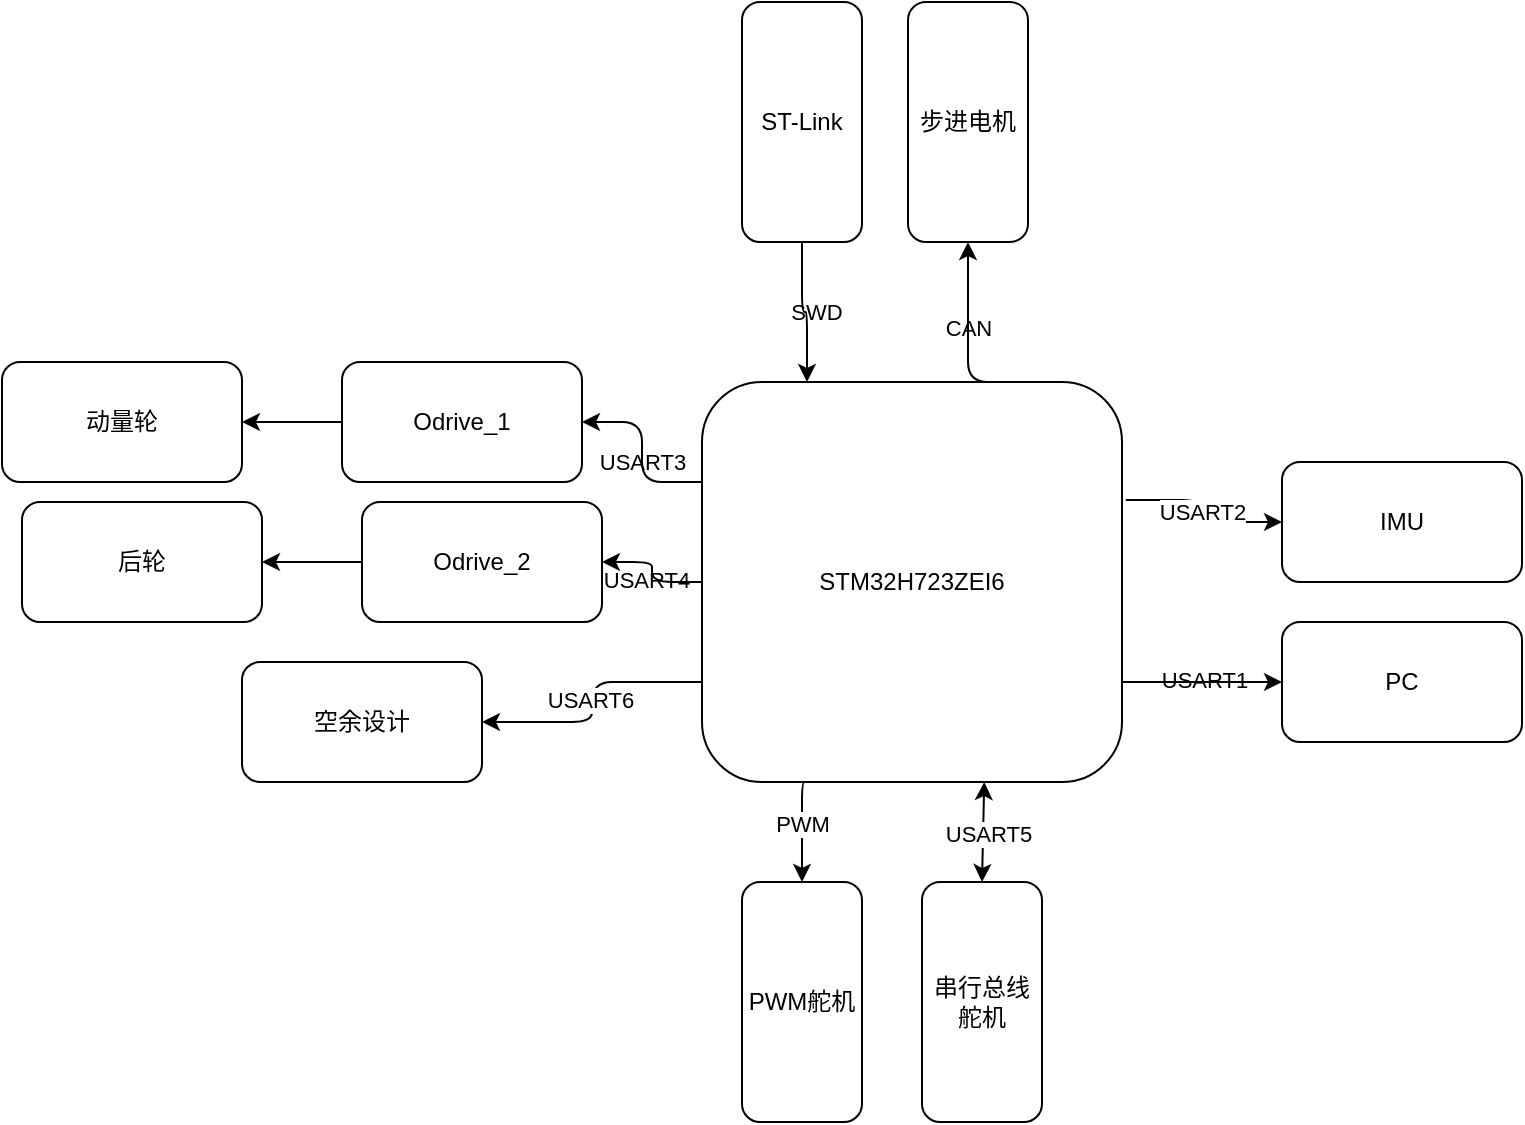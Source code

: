 <mxfile version="24.0.7" type="device">
  <diagram name="第 1 页" id="TPmMMUc-IZCPkYvwqXmU">
    <mxGraphModel dx="1943" dy="664" grid="1" gridSize="10" guides="1" tooltips="1" connect="1" arrows="1" fold="1" page="1" pageScale="1" pageWidth="827" pageHeight="1169" background="none" math="0" shadow="0">
      <root>
        <mxCell id="0" />
        <mxCell id="1" parent="0" />
        <mxCell id="3z_zBzIDBN3P8j9H8YfZ-13" style="edgeStyle=orthogonalEdgeStyle;rounded=1;orthogonalLoop=1;jettySize=auto;html=1;exitX=1;exitY=0.75;exitDx=0;exitDy=0;entryX=0;entryY=0.5;entryDx=0;entryDy=0;labelBackgroundColor=none;fontColor=default;" parent="1" source="3z_zBzIDBN3P8j9H8YfZ-1" target="3z_zBzIDBN3P8j9H8YfZ-8" edge="1">
          <mxGeometry relative="1" as="geometry" />
        </mxCell>
        <mxCell id="3z_zBzIDBN3P8j9H8YfZ-14" value="USART1" style="edgeLabel;html=1;align=center;verticalAlign=middle;resizable=0;points=[];rounded=1;labelBackgroundColor=none;" parent="3z_zBzIDBN3P8j9H8YfZ-13" vertex="1" connectable="0">
          <mxGeometry x="0.026" y="1" relative="1" as="geometry">
            <mxPoint as="offset" />
          </mxGeometry>
        </mxCell>
        <mxCell id="3z_zBzIDBN3P8j9H8YfZ-15" style="edgeStyle=orthogonalEdgeStyle;rounded=1;orthogonalLoop=1;jettySize=auto;html=1;entryX=0;entryY=0.5;entryDx=0;entryDy=0;exitX=0.75;exitY=0;exitDx=0;exitDy=0;labelBackgroundColor=none;fontColor=default;" parent="1" source="3z_zBzIDBN3P8j9H8YfZ-1" target="3z_zBzIDBN3P8j9H8YfZ-3" edge="1">
          <mxGeometry relative="1" as="geometry">
            <Array as="points">
              <mxPoint x="413" y="370" />
            </Array>
          </mxGeometry>
        </mxCell>
        <mxCell id="3z_zBzIDBN3P8j9H8YfZ-16" value="CAN" style="edgeLabel;html=1;align=center;verticalAlign=middle;resizable=0;points=[];rounded=1;labelBackgroundColor=none;" parent="3z_zBzIDBN3P8j9H8YfZ-15" vertex="1" connectable="0">
          <mxGeometry x="-0.051" y="-1" relative="1" as="geometry">
            <mxPoint x="-1" y="-7" as="offset" />
          </mxGeometry>
        </mxCell>
        <mxCell id="3z_zBzIDBN3P8j9H8YfZ-18" style="edgeStyle=orthogonalEdgeStyle;rounded=1;orthogonalLoop=1;jettySize=auto;html=1;entryX=1;entryY=0.5;entryDx=0;entryDy=0;labelBackgroundColor=none;fontColor=default;" parent="1" source="3z_zBzIDBN3P8j9H8YfZ-1" target="3z_zBzIDBN3P8j9H8YfZ-7" edge="1">
          <mxGeometry relative="1" as="geometry" />
        </mxCell>
        <mxCell id="3z_zBzIDBN3P8j9H8YfZ-26" value="USART4" style="edgeLabel;html=1;align=center;verticalAlign=middle;resizable=0;points=[];rounded=1;labelBackgroundColor=none;" parent="3z_zBzIDBN3P8j9H8YfZ-18" vertex="1" connectable="0">
          <mxGeometry x="-0.122" y="3" relative="1" as="geometry">
            <mxPoint as="offset" />
          </mxGeometry>
        </mxCell>
        <mxCell id="VZ7E9wJq-n9Z-PnqmB4b-10" style="edgeStyle=orthogonalEdgeStyle;rounded=1;orthogonalLoop=1;jettySize=auto;html=1;exitX=0.25;exitY=1;exitDx=0;exitDy=0;curved=0;" edge="1" parent="1" source="3z_zBzIDBN3P8j9H8YfZ-1" target="8">
          <mxGeometry relative="1" as="geometry">
            <Array as="points">
              <mxPoint x="330" y="570" />
            </Array>
          </mxGeometry>
        </mxCell>
        <mxCell id="VZ7E9wJq-n9Z-PnqmB4b-11" value="PWM" style="edgeLabel;html=1;align=center;verticalAlign=middle;resizable=0;points=[];rounded=1;" vertex="1" connectable="0" parent="VZ7E9wJq-n9Z-PnqmB4b-10">
          <mxGeometry x="-0.117" relative="1" as="geometry">
            <mxPoint as="offset" />
          </mxGeometry>
        </mxCell>
        <mxCell id="VZ7E9wJq-n9Z-PnqmB4b-12" style="edgeStyle=orthogonalEdgeStyle;rounded=1;orthogonalLoop=1;jettySize=auto;html=1;exitX=0;exitY=0.75;exitDx=0;exitDy=0;" edge="1" parent="1" source="3z_zBzIDBN3P8j9H8YfZ-1" target="VZ7E9wJq-n9Z-PnqmB4b-13">
          <mxGeometry relative="1" as="geometry">
            <mxPoint x="210" y="540" as="targetPoint" />
          </mxGeometry>
        </mxCell>
        <mxCell id="VZ7E9wJq-n9Z-PnqmB4b-14" value="USART6" style="edgeLabel;html=1;align=center;verticalAlign=middle;resizable=0;points=[];rounded=1;" vertex="1" connectable="0" parent="VZ7E9wJq-n9Z-PnqmB4b-12">
          <mxGeometry x="-0.015" y="-1" relative="1" as="geometry">
            <mxPoint as="offset" />
          </mxGeometry>
        </mxCell>
        <mxCell id="3z_zBzIDBN3P8j9H8YfZ-1" value="STM32H723ZEI6" style="rounded=1;whiteSpace=wrap;html=1;labelBackgroundColor=none;" parent="1" vertex="1">
          <mxGeometry x="280" y="370" width="210" height="200" as="geometry" />
        </mxCell>
        <mxCell id="3z_zBzIDBN3P8j9H8YfZ-3" value="步进电机" style="whiteSpace=wrap;html=1;rounded=1;labelBackgroundColor=none;direction=north;" parent="1" vertex="1">
          <mxGeometry x="383.0" y="180" width="60" height="120" as="geometry" />
        </mxCell>
        <mxCell id="3z_zBzIDBN3P8j9H8YfZ-27" style="edgeStyle=orthogonalEdgeStyle;rounded=1;orthogonalLoop=1;jettySize=auto;html=1;labelBackgroundColor=none;fontColor=default;" parent="1" source="3z_zBzIDBN3P8j9H8YfZ-6" target="3z_zBzIDBN3P8j9H8YfZ-28" edge="1">
          <mxGeometry relative="1" as="geometry">
            <mxPoint x="40" y="390" as="targetPoint" />
          </mxGeometry>
        </mxCell>
        <mxCell id="3z_zBzIDBN3P8j9H8YfZ-6" value="Odrive_1" style="rounded=1;whiteSpace=wrap;html=1;labelBackgroundColor=none;" parent="1" vertex="1">
          <mxGeometry x="100" y="360" width="120" height="60" as="geometry" />
        </mxCell>
        <mxCell id="3z_zBzIDBN3P8j9H8YfZ-32" value="" style="edgeStyle=orthogonalEdgeStyle;rounded=1;orthogonalLoop=1;jettySize=auto;html=1;labelBackgroundColor=none;fontColor=default;" parent="1" source="3z_zBzIDBN3P8j9H8YfZ-7" target="3z_zBzIDBN3P8j9H8YfZ-31" edge="1">
          <mxGeometry relative="1" as="geometry" />
        </mxCell>
        <mxCell id="3z_zBzIDBN3P8j9H8YfZ-7" value="Odrive_2" style="rounded=1;whiteSpace=wrap;html=1;labelBackgroundColor=none;" parent="1" vertex="1">
          <mxGeometry x="110" y="430" width="120" height="60" as="geometry" />
        </mxCell>
        <mxCell id="3z_zBzIDBN3P8j9H8YfZ-8" value="PC" style="rounded=1;whiteSpace=wrap;html=1;labelBackgroundColor=none;" parent="1" vertex="1">
          <mxGeometry x="570" y="490" width="120" height="60" as="geometry" />
        </mxCell>
        <mxCell id="3z_zBzIDBN3P8j9H8YfZ-9" value="串行总线舵机" style="rounded=1;whiteSpace=wrap;html=1;direction=south;labelBackgroundColor=none;" parent="1" vertex="1">
          <mxGeometry x="390" y="620" width="60" height="120" as="geometry" />
        </mxCell>
        <mxCell id="3z_zBzIDBN3P8j9H8YfZ-23" style="edgeStyle=orthogonalEdgeStyle;rounded=1;orthogonalLoop=1;jettySize=auto;html=1;exitX=1;exitY=0.5;exitDx=0;exitDy=0;entryX=0.25;entryY=0;entryDx=0;entryDy=0;labelBackgroundColor=none;fontColor=default;" parent="1" source="3z_zBzIDBN3P8j9H8YfZ-11" target="3z_zBzIDBN3P8j9H8YfZ-1" edge="1">
          <mxGeometry relative="1" as="geometry" />
        </mxCell>
        <mxCell id="3z_zBzIDBN3P8j9H8YfZ-24" value="SWD" style="edgeLabel;html=1;align=center;verticalAlign=middle;resizable=0;points=[];rounded=1;labelBackgroundColor=none;" parent="3z_zBzIDBN3P8j9H8YfZ-23" vertex="1" connectable="0">
          <mxGeometry x="0.039" y="4" relative="1" as="geometry">
            <mxPoint as="offset" />
          </mxGeometry>
        </mxCell>
        <mxCell id="3z_zBzIDBN3P8j9H8YfZ-11" value="ST-Link" style="rounded=1;whiteSpace=wrap;html=1;direction=south;labelBackgroundColor=none;" parent="1" vertex="1">
          <mxGeometry x="300" y="180" width="60" height="120" as="geometry" />
        </mxCell>
        <mxCell id="3z_zBzIDBN3P8j9H8YfZ-17" style="edgeStyle=orthogonalEdgeStyle;rounded=1;orthogonalLoop=1;jettySize=auto;html=1;entryX=1;entryY=0.5;entryDx=0;entryDy=0;exitX=0;exitY=0.25;exitDx=0;exitDy=0;labelBackgroundColor=none;fontColor=default;" parent="1" source="3z_zBzIDBN3P8j9H8YfZ-1" target="3z_zBzIDBN3P8j9H8YfZ-6" edge="1">
          <mxGeometry relative="1" as="geometry">
            <Array as="points" />
          </mxGeometry>
        </mxCell>
        <mxCell id="3z_zBzIDBN3P8j9H8YfZ-25" value="USART3" style="edgeLabel;html=1;align=center;verticalAlign=middle;resizable=0;points=[];rounded=1;labelBackgroundColor=none;" parent="3z_zBzIDBN3P8j9H8YfZ-17" vertex="1" connectable="0">
          <mxGeometry x="-0.106" relative="1" as="geometry">
            <mxPoint as="offset" />
          </mxGeometry>
        </mxCell>
        <mxCell id="3z_zBzIDBN3P8j9H8YfZ-28" value="动量轮" style="rounded=1;whiteSpace=wrap;html=1;labelBackgroundColor=none;" parent="1" vertex="1">
          <mxGeometry x="-70" y="360" width="120" height="60" as="geometry" />
        </mxCell>
        <mxCell id="3z_zBzIDBN3P8j9H8YfZ-31" value="后轮" style="whiteSpace=wrap;html=1;rounded=1;labelBackgroundColor=none;" parent="1" vertex="1">
          <mxGeometry x="-60" y="430" width="120" height="60" as="geometry" />
        </mxCell>
        <mxCell id="Cqs0RtnK0cc1aJhxUdd1-5" value="" style="endArrow=classic;startArrow=classic;html=1;rounded=1;exitX=0;exitY=0.5;exitDx=0;exitDy=0;entryX=0.672;entryY=1;entryDx=0;entryDy=0;entryPerimeter=0;" parent="1" source="3z_zBzIDBN3P8j9H8YfZ-9" target="3z_zBzIDBN3P8j9H8YfZ-1" edge="1">
          <mxGeometry width="50" height="50" relative="1" as="geometry">
            <mxPoint x="380" y="620" as="sourcePoint" />
            <mxPoint x="430" y="570" as="targetPoint" />
          </mxGeometry>
        </mxCell>
        <mxCell id="Cqs0RtnK0cc1aJhxUdd1-6" value="USART5" style="edgeLabel;html=1;align=center;verticalAlign=middle;resizable=0;points=[];rounded=1;" parent="Cqs0RtnK0cc1aJhxUdd1-5" vertex="1" connectable="0">
          <mxGeometry x="-0.027" y="-2" relative="1" as="geometry">
            <mxPoint as="offset" />
          </mxGeometry>
        </mxCell>
        <mxCell id="5" value="IMU" style="rounded=1;whiteSpace=wrap;html=1;direction=east;labelBackgroundColor=none;" parent="1" vertex="1">
          <mxGeometry x="570" y="410" width="120" height="60" as="geometry" />
        </mxCell>
        <mxCell id="6" style="edgeStyle=orthogonalEdgeStyle;rounded=1;orthogonalLoop=1;jettySize=auto;html=1;exitX=1.009;exitY=0.295;exitDx=0;exitDy=0;entryX=0;entryY=0.5;entryDx=0;entryDy=0;exitPerimeter=0;" parent="1" source="3z_zBzIDBN3P8j9H8YfZ-1" target="5" edge="1">
          <mxGeometry relative="1" as="geometry">
            <mxPoint x="660.66" y="340" as="sourcePoint" />
          </mxGeometry>
        </mxCell>
        <mxCell id="7" value="USART2" style="edgeLabel;html=1;align=center;verticalAlign=middle;resizable=0;points=[];rounded=1;" parent="6" vertex="1" connectable="0">
          <mxGeometry x="-0.022" relative="1" as="geometry">
            <mxPoint as="offset" />
          </mxGeometry>
        </mxCell>
        <mxCell id="8" value="PWM舵机" style="rounded=1;whiteSpace=wrap;html=1;direction=south;labelBackgroundColor=none;" parent="1" vertex="1">
          <mxGeometry x="300" y="620" width="60" height="120" as="geometry" />
        </mxCell>
        <mxCell id="VZ7E9wJq-n9Z-PnqmB4b-13" value="空余设计" style="rounded=1;whiteSpace=wrap;html=1;" vertex="1" parent="1">
          <mxGeometry x="50" y="510" width="120" height="60" as="geometry" />
        </mxCell>
      </root>
    </mxGraphModel>
  </diagram>
</mxfile>

